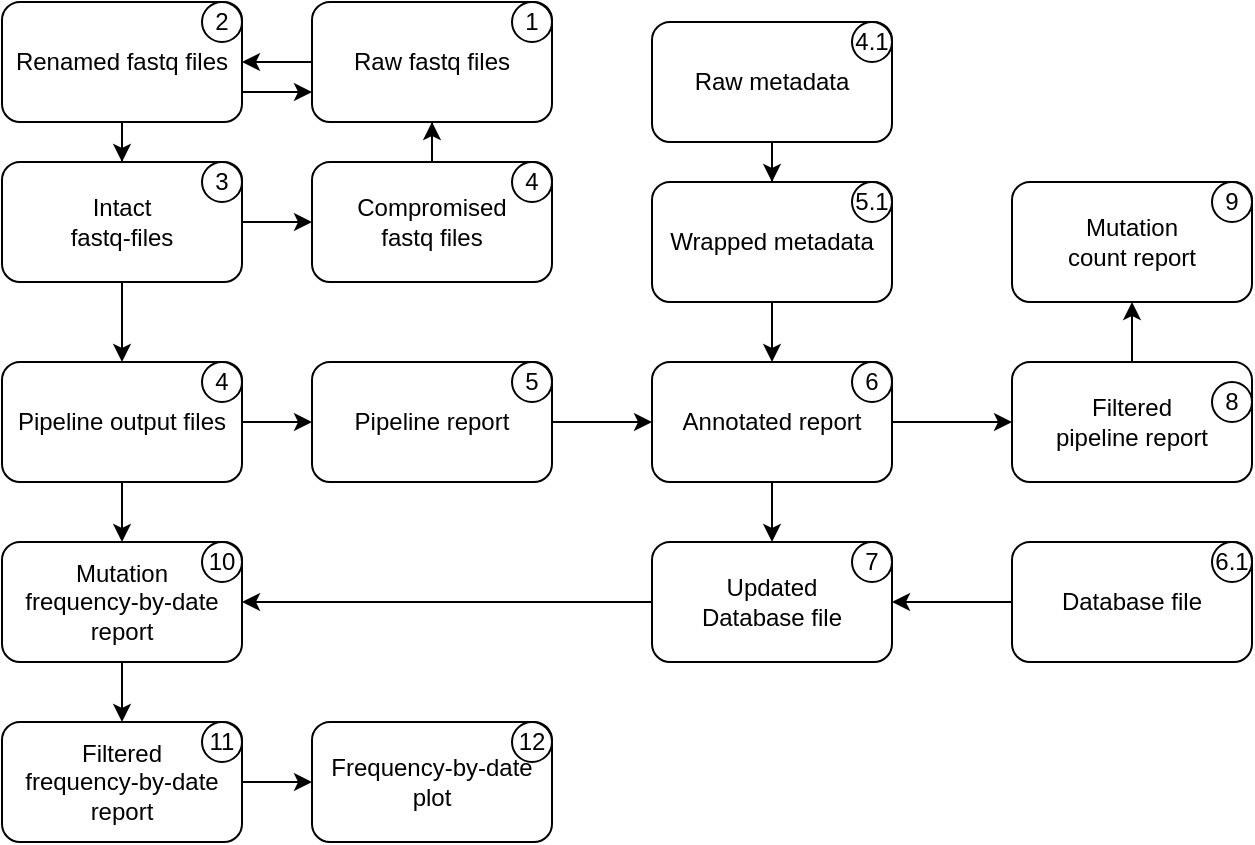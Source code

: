 <mxfile version="20.3.0" type="github">
  <diagram id="-fZA9QrkQrzrABnsWHQr" name="Page-1">
    <mxGraphModel dx="1342" dy="551" grid="1" gridSize="10" guides="1" tooltips="1" connect="1" arrows="1" fold="1" page="1" pageScale="1" pageWidth="850" pageHeight="1100" math="0" shadow="0">
      <root>
        <mxCell id="0" />
        <mxCell id="1" parent="0" />
        <mxCell id="NgFwrWxws-ZB1Rauv6lD-73" value="" style="edgeStyle=orthogonalEdgeStyle;rounded=0;orthogonalLoop=1;jettySize=auto;html=1;" edge="1" parent="1" source="NgFwrWxws-ZB1Rauv6lD-4" target="NgFwrWxws-ZB1Rauv6lD-10">
          <mxGeometry relative="1" as="geometry" />
        </mxCell>
        <mxCell id="NgFwrWxws-ZB1Rauv6lD-4" value="Pipeline report" style="rounded=1;whiteSpace=wrap;html=1;" vertex="1" parent="1">
          <mxGeometry x="340" y="260" width="120" height="60" as="geometry" />
        </mxCell>
        <mxCell id="NgFwrWxws-ZB1Rauv6lD-8" value="" style="edgeStyle=orthogonalEdgeStyle;rounded=0;orthogonalLoop=1;jettySize=auto;html=1;" edge="1" parent="1" source="NgFwrWxws-ZB1Rauv6lD-5" target="NgFwrWxws-ZB1Rauv6lD-6">
          <mxGeometry relative="1" as="geometry" />
        </mxCell>
        <mxCell id="NgFwrWxws-ZB1Rauv6lD-5" value="Raw metadata" style="rounded=1;whiteSpace=wrap;html=1;" vertex="1" parent="1">
          <mxGeometry x="510" y="90" width="120" height="60" as="geometry" />
        </mxCell>
        <mxCell id="NgFwrWxws-ZB1Rauv6lD-74" value="" style="edgeStyle=orthogonalEdgeStyle;rounded=0;orthogonalLoop=1;jettySize=auto;html=1;" edge="1" parent="1" source="NgFwrWxws-ZB1Rauv6lD-6" target="NgFwrWxws-ZB1Rauv6lD-10">
          <mxGeometry relative="1" as="geometry" />
        </mxCell>
        <mxCell id="NgFwrWxws-ZB1Rauv6lD-6" value="Wrapped metadata" style="rounded=1;whiteSpace=wrap;html=1;" vertex="1" parent="1">
          <mxGeometry x="510" y="170" width="120" height="60" as="geometry" />
        </mxCell>
        <mxCell id="NgFwrWxws-ZB1Rauv6lD-9" value="" style="edgeStyle=orthogonalEdgeStyle;rounded=0;orthogonalLoop=1;jettySize=auto;html=1;" edge="1" parent="1" source="NgFwrWxws-ZB1Rauv6lD-7" target="NgFwrWxws-ZB1Rauv6lD-4">
          <mxGeometry relative="1" as="geometry" />
        </mxCell>
        <mxCell id="NgFwrWxws-ZB1Rauv6lD-91" value="" style="edgeStyle=orthogonalEdgeStyle;rounded=0;orthogonalLoop=1;jettySize=auto;html=1;" edge="1" parent="1" source="NgFwrWxws-ZB1Rauv6lD-7" target="NgFwrWxws-ZB1Rauv6lD-83">
          <mxGeometry relative="1" as="geometry" />
        </mxCell>
        <mxCell id="NgFwrWxws-ZB1Rauv6lD-7" value="Pipeline output files" style="rounded=1;whiteSpace=wrap;html=1;" vertex="1" parent="1">
          <mxGeometry x="185" y="260" width="120" height="60" as="geometry" />
        </mxCell>
        <mxCell id="NgFwrWxws-ZB1Rauv6lD-65" value="" style="edgeStyle=orthogonalEdgeStyle;rounded=0;orthogonalLoop=1;jettySize=auto;html=1;" edge="1" parent="1" source="NgFwrWxws-ZB1Rauv6lD-10" target="NgFwrWxws-ZB1Rauv6lD-48">
          <mxGeometry relative="1" as="geometry" />
        </mxCell>
        <mxCell id="NgFwrWxws-ZB1Rauv6lD-89" value="" style="edgeStyle=orthogonalEdgeStyle;rounded=0;orthogonalLoop=1;jettySize=auto;html=1;" edge="1" parent="1" source="NgFwrWxws-ZB1Rauv6lD-10" target="NgFwrWxws-ZB1Rauv6lD-17">
          <mxGeometry relative="1" as="geometry" />
        </mxCell>
        <mxCell id="NgFwrWxws-ZB1Rauv6lD-10" value="Annotated report" style="whiteSpace=wrap;html=1;rounded=1;" vertex="1" parent="1">
          <mxGeometry x="510" y="260" width="120" height="60" as="geometry" />
        </mxCell>
        <mxCell id="NgFwrWxws-ZB1Rauv6lD-88" value="" style="edgeStyle=orthogonalEdgeStyle;rounded=0;orthogonalLoop=1;jettySize=auto;html=1;entryX=1;entryY=0.5;entryDx=0;entryDy=0;" edge="1" parent="1" source="NgFwrWxws-ZB1Rauv6lD-16" target="NgFwrWxws-ZB1Rauv6lD-17">
          <mxGeometry relative="1" as="geometry" />
        </mxCell>
        <mxCell id="NgFwrWxws-ZB1Rauv6lD-16" value="Database file" style="whiteSpace=wrap;html=1;rounded=1;" vertex="1" parent="1">
          <mxGeometry x="690" y="350" width="120" height="60" as="geometry" />
        </mxCell>
        <mxCell id="NgFwrWxws-ZB1Rauv6lD-90" style="edgeStyle=orthogonalEdgeStyle;rounded=0;orthogonalLoop=1;jettySize=auto;html=1;entryX=1;entryY=0.5;entryDx=0;entryDy=0;" edge="1" parent="1" source="NgFwrWxws-ZB1Rauv6lD-17" target="NgFwrWxws-ZB1Rauv6lD-83">
          <mxGeometry relative="1" as="geometry" />
        </mxCell>
        <mxCell id="NgFwrWxws-ZB1Rauv6lD-17" value="&lt;div&gt;Updated &lt;br&gt;&lt;/div&gt;&lt;div&gt;Database file&lt;/div&gt;" style="whiteSpace=wrap;html=1;rounded=1;" vertex="1" parent="1">
          <mxGeometry x="510" y="350" width="120" height="60" as="geometry" />
        </mxCell>
        <mxCell id="NgFwrWxws-ZB1Rauv6lD-24" value="" style="edgeStyle=orthogonalEdgeStyle;rounded=0;orthogonalLoop=1;jettySize=auto;html=1;" edge="1" parent="1" source="NgFwrWxws-ZB1Rauv6lD-20" target="NgFwrWxws-ZB1Rauv6lD-23">
          <mxGeometry relative="1" as="geometry" />
        </mxCell>
        <mxCell id="NgFwrWxws-ZB1Rauv6lD-30" style="edgeStyle=orthogonalEdgeStyle;rounded=0;orthogonalLoop=1;jettySize=auto;html=1;exitX=1;exitY=0.75;exitDx=0;exitDy=0;entryX=0;entryY=0.75;entryDx=0;entryDy=0;" edge="1" parent="1" source="NgFwrWxws-ZB1Rauv6lD-20" target="NgFwrWxws-ZB1Rauv6lD-21">
          <mxGeometry relative="1" as="geometry" />
        </mxCell>
        <mxCell id="NgFwrWxws-ZB1Rauv6lD-20" value="Renamed fastq files" style="rounded=1;whiteSpace=wrap;html=1;" vertex="1" parent="1">
          <mxGeometry x="185" y="80" width="120" height="60" as="geometry" />
        </mxCell>
        <mxCell id="NgFwrWxws-ZB1Rauv6lD-29" value="" style="edgeStyle=orthogonalEdgeStyle;rounded=0;orthogonalLoop=1;jettySize=auto;html=1;" edge="1" parent="1" source="NgFwrWxws-ZB1Rauv6lD-21" target="NgFwrWxws-ZB1Rauv6lD-20">
          <mxGeometry relative="1" as="geometry" />
        </mxCell>
        <mxCell id="NgFwrWxws-ZB1Rauv6lD-21" value="Raw fastq files" style="rounded=1;whiteSpace=wrap;html=1;" vertex="1" parent="1">
          <mxGeometry x="340" y="80" width="120" height="60" as="geometry" />
        </mxCell>
        <mxCell id="NgFwrWxws-ZB1Rauv6lD-25" value="" style="edgeStyle=orthogonalEdgeStyle;rounded=0;orthogonalLoop=1;jettySize=auto;html=1;" edge="1" parent="1" source="NgFwrWxws-ZB1Rauv6lD-23" target="NgFwrWxws-ZB1Rauv6lD-7">
          <mxGeometry relative="1" as="geometry" />
        </mxCell>
        <mxCell id="NgFwrWxws-ZB1Rauv6lD-28" style="edgeStyle=orthogonalEdgeStyle;rounded=0;orthogonalLoop=1;jettySize=auto;html=1;exitX=1;exitY=0.5;exitDx=0;exitDy=0;entryX=0;entryY=0.5;entryDx=0;entryDy=0;" edge="1" parent="1" source="NgFwrWxws-ZB1Rauv6lD-23" target="NgFwrWxws-ZB1Rauv6lD-27">
          <mxGeometry relative="1" as="geometry" />
        </mxCell>
        <mxCell id="NgFwrWxws-ZB1Rauv6lD-23" value="Intact&lt;br&gt; fastq-files" style="rounded=1;whiteSpace=wrap;html=1;" vertex="1" parent="1">
          <mxGeometry x="185" y="160" width="120" height="60" as="geometry" />
        </mxCell>
        <mxCell id="NgFwrWxws-ZB1Rauv6lD-32" value="" style="edgeStyle=orthogonalEdgeStyle;rounded=0;orthogonalLoop=1;jettySize=auto;html=1;" edge="1" parent="1" source="NgFwrWxws-ZB1Rauv6lD-27" target="NgFwrWxws-ZB1Rauv6lD-21">
          <mxGeometry relative="1" as="geometry" />
        </mxCell>
        <mxCell id="NgFwrWxws-ZB1Rauv6lD-27" value="&lt;div&gt;Compromised &lt;br&gt;&lt;/div&gt;&lt;div&gt;fastq files&lt;/div&gt;" style="rounded=1;whiteSpace=wrap;html=1;" vertex="1" parent="1">
          <mxGeometry x="340" y="160" width="120" height="60" as="geometry" />
        </mxCell>
        <mxCell id="NgFwrWxws-ZB1Rauv6lD-33" value="1" style="ellipse;whiteSpace=wrap;html=1;aspect=fixed;" vertex="1" parent="1">
          <mxGeometry x="440" y="80" width="20" height="20" as="geometry" />
        </mxCell>
        <mxCell id="NgFwrWxws-ZB1Rauv6lD-34" value="2" style="ellipse;whiteSpace=wrap;html=1;aspect=fixed;" vertex="1" parent="1">
          <mxGeometry x="285" y="80" width="20" height="20" as="geometry" />
        </mxCell>
        <mxCell id="NgFwrWxws-ZB1Rauv6lD-35" value="4" style="ellipse;whiteSpace=wrap;html=1;aspect=fixed;" vertex="1" parent="1">
          <mxGeometry x="440" y="160" width="20" height="20" as="geometry" />
        </mxCell>
        <mxCell id="NgFwrWxws-ZB1Rauv6lD-36" value="3" style="ellipse;whiteSpace=wrap;html=1;aspect=fixed;" vertex="1" parent="1">
          <mxGeometry x="285" y="160" width="20" height="20" as="geometry" />
        </mxCell>
        <mxCell id="NgFwrWxws-ZB1Rauv6lD-37" value="4" style="ellipse;whiteSpace=wrap;html=1;aspect=fixed;" vertex="1" parent="1">
          <mxGeometry x="285" y="260" width="20" height="20" as="geometry" />
        </mxCell>
        <mxCell id="NgFwrWxws-ZB1Rauv6lD-38" value="5" style="ellipse;whiteSpace=wrap;html=1;aspect=fixed;" vertex="1" parent="1">
          <mxGeometry x="440" y="260" width="20" height="20" as="geometry" />
        </mxCell>
        <mxCell id="NgFwrWxws-ZB1Rauv6lD-39" value="6" style="ellipse;whiteSpace=wrap;html=1;aspect=fixed;" vertex="1" parent="1">
          <mxGeometry x="610" y="260" width="20" height="20" as="geometry" />
        </mxCell>
        <mxCell id="NgFwrWxws-ZB1Rauv6lD-40" value="6.1" style="ellipse;whiteSpace=wrap;html=1;aspect=fixed;" vertex="1" parent="1">
          <mxGeometry x="790" y="350" width="20" height="20" as="geometry" />
        </mxCell>
        <mxCell id="NgFwrWxws-ZB1Rauv6lD-41" value="&lt;div&gt;4.1&lt;/div&gt;" style="ellipse;whiteSpace=wrap;html=1;aspect=fixed;" vertex="1" parent="1">
          <mxGeometry x="610" y="90" width="20" height="20" as="geometry" />
        </mxCell>
        <mxCell id="NgFwrWxws-ZB1Rauv6lD-42" value="5.1" style="ellipse;whiteSpace=wrap;html=1;aspect=fixed;" vertex="1" parent="1">
          <mxGeometry x="610" y="170" width="20" height="20" as="geometry" />
        </mxCell>
        <mxCell id="NgFwrWxws-ZB1Rauv6lD-43" value="7" style="ellipse;whiteSpace=wrap;html=1;aspect=fixed;" vertex="1" parent="1">
          <mxGeometry x="610" y="350" width="20" height="20" as="geometry" />
        </mxCell>
        <mxCell id="NgFwrWxws-ZB1Rauv6lD-56" value="" style="edgeStyle=orthogonalEdgeStyle;rounded=0;orthogonalLoop=1;jettySize=auto;html=1;" edge="1" parent="1" source="NgFwrWxws-ZB1Rauv6lD-48" target="NgFwrWxws-ZB1Rauv6lD-55">
          <mxGeometry relative="1" as="geometry" />
        </mxCell>
        <mxCell id="NgFwrWxws-ZB1Rauv6lD-48" value="&lt;div&gt;Filtered&lt;/div&gt;&lt;div&gt;pipeline report&lt;br&gt;&lt;/div&gt;" style="rounded=1;whiteSpace=wrap;html=1;" vertex="1" parent="1">
          <mxGeometry x="690" y="260" width="120" height="60" as="geometry" />
        </mxCell>
        <mxCell id="NgFwrWxws-ZB1Rauv6lD-49" value="8" style="ellipse;whiteSpace=wrap;html=1;aspect=fixed;" vertex="1" parent="1">
          <mxGeometry x="790" y="270" width="20" height="20" as="geometry" />
        </mxCell>
        <mxCell id="NgFwrWxws-ZB1Rauv6lD-55" value="Mutation&lt;br&gt;count report" style="rounded=1;whiteSpace=wrap;html=1;" vertex="1" parent="1">
          <mxGeometry x="690" y="170" width="120" height="60" as="geometry" />
        </mxCell>
        <mxCell id="NgFwrWxws-ZB1Rauv6lD-58" value="9" style="ellipse;whiteSpace=wrap;html=1;aspect=fixed;" vertex="1" parent="1">
          <mxGeometry x="790" y="170" width="20" height="20" as="geometry" />
        </mxCell>
        <mxCell id="NgFwrWxws-ZB1Rauv6lD-97" value="" style="edgeStyle=orthogonalEdgeStyle;rounded=0;orthogonalLoop=1;jettySize=auto;html=1;" edge="1" parent="1" source="NgFwrWxws-ZB1Rauv6lD-83" target="NgFwrWxws-ZB1Rauv6lD-95">
          <mxGeometry relative="1" as="geometry" />
        </mxCell>
        <mxCell id="NgFwrWxws-ZB1Rauv6lD-83" value="&lt;div&gt;Mutation&lt;/div&gt;&lt;div&gt;frequency-by-date&lt;/div&gt;&lt;div&gt;report&lt;br&gt;&lt;/div&gt;" style="whiteSpace=wrap;html=1;rounded=1;" vertex="1" parent="1">
          <mxGeometry x="185" y="350" width="120" height="60" as="geometry" />
        </mxCell>
        <mxCell id="NgFwrWxws-ZB1Rauv6lD-84" value="&lt;div&gt;10&lt;/div&gt;" style="ellipse;whiteSpace=wrap;html=1;aspect=fixed;" vertex="1" parent="1">
          <mxGeometry x="285" y="350" width="20" height="20" as="geometry" />
        </mxCell>
        <mxCell id="NgFwrWxws-ZB1Rauv6lD-99" value="" style="edgeStyle=orthogonalEdgeStyle;rounded=0;orthogonalLoop=1;jettySize=auto;html=1;" edge="1" parent="1" source="NgFwrWxws-ZB1Rauv6lD-95" target="NgFwrWxws-ZB1Rauv6lD-98">
          <mxGeometry relative="1" as="geometry" />
        </mxCell>
        <mxCell id="NgFwrWxws-ZB1Rauv6lD-95" value="&lt;div&gt;Filtered&lt;br&gt;&lt;/div&gt;&lt;div&gt;frequency-by-date&lt;/div&gt;&lt;div&gt;report&lt;br&gt;&lt;/div&gt;" style="whiteSpace=wrap;html=1;rounded=1;" vertex="1" parent="1">
          <mxGeometry x="185" y="440" width="120" height="60" as="geometry" />
        </mxCell>
        <mxCell id="NgFwrWxws-ZB1Rauv6lD-96" value="11" style="ellipse;whiteSpace=wrap;html=1;aspect=fixed;" vertex="1" parent="1">
          <mxGeometry x="285" y="440" width="20" height="20" as="geometry" />
        </mxCell>
        <mxCell id="NgFwrWxws-ZB1Rauv6lD-98" value="Frequency-by-date plot" style="whiteSpace=wrap;html=1;rounded=1;" vertex="1" parent="1">
          <mxGeometry x="340" y="440" width="120" height="60" as="geometry" />
        </mxCell>
        <mxCell id="NgFwrWxws-ZB1Rauv6lD-100" value="12" style="ellipse;whiteSpace=wrap;html=1;aspect=fixed;" vertex="1" parent="1">
          <mxGeometry x="440" y="440" width="20" height="20" as="geometry" />
        </mxCell>
      </root>
    </mxGraphModel>
  </diagram>
</mxfile>

